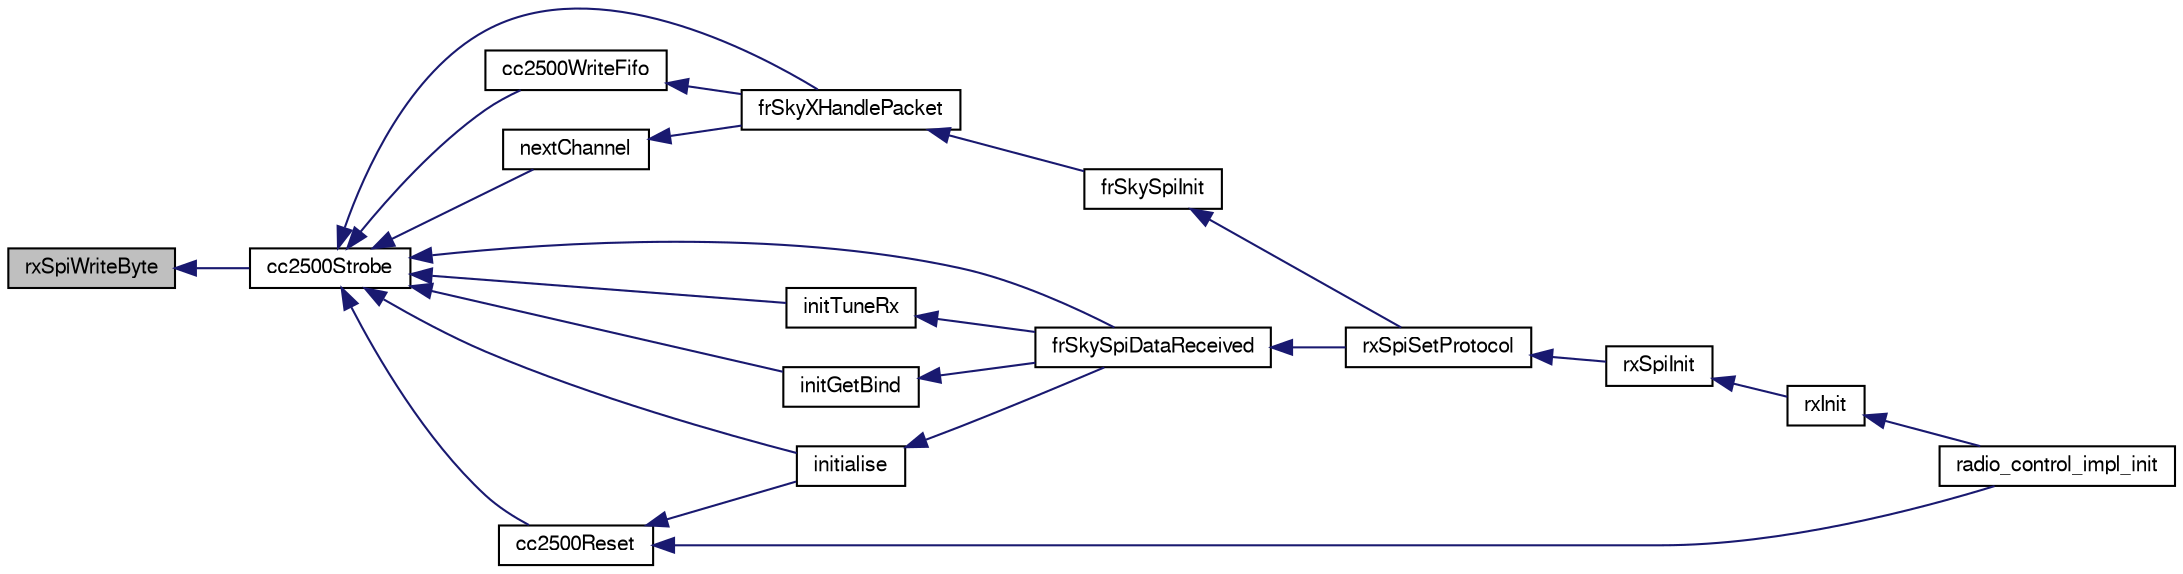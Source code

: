 digraph "rxSpiWriteByte"
{
  edge [fontname="FreeSans",fontsize="10",labelfontname="FreeSans",labelfontsize="10"];
  node [fontname="FreeSans",fontsize="10",shape=record];
  rankdir="LR";
  Node1 [label="rxSpiWriteByte",height=0.2,width=0.4,color="black", fillcolor="grey75", style="filled", fontcolor="black"];
  Node1 -> Node2 [dir="back",color="midnightblue",fontsize="10",style="solid",fontname="FreeSans"];
  Node2 [label="cc2500Strobe",height=0.2,width=0.4,color="black", fillcolor="white", style="filled",URL="$cc2500_8h.html#a5f48b0ae3036525c7ddd12b61b2f92cc"];
  Node2 -> Node3 [dir="back",color="midnightblue",fontsize="10",style="solid",fontname="FreeSans"];
  Node3 [label="initialise",height=0.2,width=0.4,color="black", fillcolor="white", style="filled",URL="$cc2500__frsky__shared_8c.html#a803f76032aeda59a1a0e707ee9256894"];
  Node3 -> Node4 [dir="back",color="midnightblue",fontsize="10",style="solid",fontname="FreeSans"];
  Node4 [label="frSkySpiDataReceived",height=0.2,width=0.4,color="black", fillcolor="white", style="filled",URL="$cc2500__frsky__shared_8c.html#a16e7d002b9f1b3db1d847d1e757eb243"];
  Node4 -> Node5 [dir="back",color="midnightblue",fontsize="10",style="solid",fontname="FreeSans"];
  Node5 [label="rxSpiSetProtocol",height=0.2,width=0.4,color="black", fillcolor="white", style="filled",URL="$cc2500__rx__spi_8c.html#a3d2e6ea2ec7d87bc2067c0fd06ecc5c0"];
  Node5 -> Node6 [dir="back",color="midnightblue",fontsize="10",style="solid",fontname="FreeSans"];
  Node6 [label="rxSpiInit",height=0.2,width=0.4,color="black", fillcolor="white", style="filled",URL="$cc2500__rx__spi_8h.html#a69c86568ea4d5d0b6b27d470946083c5"];
  Node6 -> Node7 [dir="back",color="midnightblue",fontsize="10",style="solid",fontname="FreeSans"];
  Node7 [label="rxInit",height=0.2,width=0.4,color="black", fillcolor="white", style="filled",URL="$cc2500__rx_8h.html#a2b22f66cf63b1438ff45127b7674d1a9",tooltip="!TODO remove this extern, only needed once for channelCount "];
  Node7 -> Node8 [dir="back",color="midnightblue",fontsize="10",style="solid",fontname="FreeSans"];
  Node8 [label="radio_control_impl_init",height=0.2,width=0.4,color="black", fillcolor="white", style="filled",URL="$cc2500__paparazzi_8c.html#a6ba4bebf68f7ff39f4569dfe3b1f2832"];
  Node2 -> Node9 [dir="back",color="midnightblue",fontsize="10",style="solid",fontname="FreeSans"];
  Node9 [label="initTuneRx",height=0.2,width=0.4,color="black", fillcolor="white", style="filled",URL="$cc2500__frsky__shared_8c.html#acd78ab0f584bb8800c35994a51aa78a9"];
  Node9 -> Node4 [dir="back",color="midnightblue",fontsize="10",style="solid",fontname="FreeSans"];
  Node2 -> Node10 [dir="back",color="midnightblue",fontsize="10",style="solid",fontname="FreeSans"];
  Node10 [label="initGetBind",height=0.2,width=0.4,color="black", fillcolor="white", style="filled",URL="$cc2500__frsky__shared_8c.html#a528b38863b0d5694139f9c97b03b3de2"];
  Node10 -> Node4 [dir="back",color="midnightblue",fontsize="10",style="solid",fontname="FreeSans"];
  Node2 -> Node4 [dir="back",color="midnightblue",fontsize="10",style="solid",fontname="FreeSans"];
  Node2 -> Node11 [dir="back",color="midnightblue",fontsize="10",style="solid",fontname="FreeSans"];
  Node11 [label="nextChannel",height=0.2,width=0.4,color="black", fillcolor="white", style="filled",URL="$cc2500__frsky__shared_8h.html#aad78fae7846fe4f56409cb30fa52947a"];
  Node11 -> Node12 [dir="back",color="midnightblue",fontsize="10",style="solid",fontname="FreeSans"];
  Node12 [label="frSkyXHandlePacket",height=0.2,width=0.4,color="black", fillcolor="white", style="filled",URL="$cc2500__frsky__x_8h.html#a90776c7143b1e75512e9bf975aca774e"];
  Node12 -> Node13 [dir="back",color="midnightblue",fontsize="10",style="solid",fontname="FreeSans"];
  Node13 [label="frSkySpiInit",height=0.2,width=0.4,color="black", fillcolor="white", style="filled",URL="$cc2500__frsky__shared_8c.html#ae9a644b9be932a275c8b3c77fd33f0f9"];
  Node13 -> Node5 [dir="back",color="midnightblue",fontsize="10",style="solid",fontname="FreeSans"];
  Node2 -> Node12 [dir="back",color="midnightblue",fontsize="10",style="solid",fontname="FreeSans"];
  Node2 -> Node14 [dir="back",color="midnightblue",fontsize="10",style="solid",fontname="FreeSans"];
  Node14 [label="cc2500WriteFifo",height=0.2,width=0.4,color="black", fillcolor="white", style="filled",URL="$cc2500_8h.html#a42e861f257bf0fe25f818b040ecaa941"];
  Node14 -> Node12 [dir="back",color="midnightblue",fontsize="10",style="solid",fontname="FreeSans"];
  Node2 -> Node15 [dir="back",color="midnightblue",fontsize="10",style="solid",fontname="FreeSans"];
  Node15 [label="cc2500Reset",height=0.2,width=0.4,color="black", fillcolor="white", style="filled",URL="$cc2500_8h.html#a82d8aae1191b403189abfbd500efaaae"];
  Node15 -> Node3 [dir="back",color="midnightblue",fontsize="10",style="solid",fontname="FreeSans"];
  Node15 -> Node8 [dir="back",color="midnightblue",fontsize="10",style="solid",fontname="FreeSans"];
}

